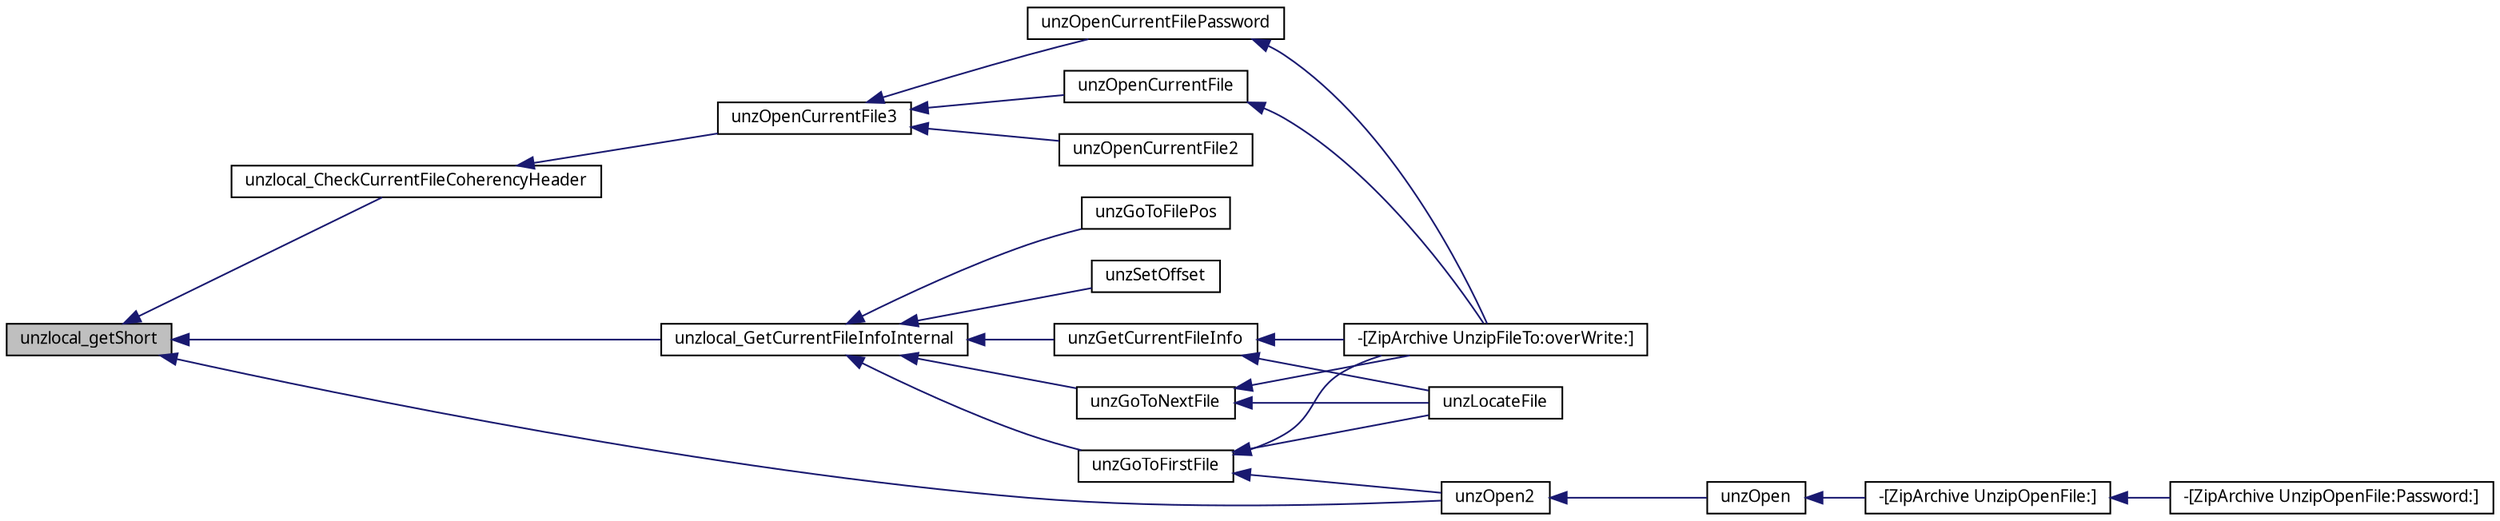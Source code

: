 digraph G
{
  edge [fontname="FreeSans.ttf",fontsize="10",labelfontname="FreeSans.ttf",labelfontsize="10"];
  node [fontname="FreeSans.ttf",fontsize="10",shape=record];
  rankdir=LR;
  Node1 [label="unzlocal_getShort",height=0.2,width=0.4,color="black", fillcolor="grey75", style="filled" fontcolor="black"];
  Node1 -> Node2 [dir=back,color="midnightblue",fontsize="10",style="solid",fontname="FreeSans.ttf"];
  Node2 [label="unzlocal_CheckCurrentFileCoherencyHeader",height=0.2,width=0.4,color="black", fillcolor="white", style="filled",URL="$unzip_8c.html#ae29f32a517b1bf71b222191636739fa6"];
  Node2 -> Node3 [dir=back,color="midnightblue",fontsize="10",style="solid",fontname="FreeSans.ttf"];
  Node3 [label="unzOpenCurrentFile3",height=0.2,width=0.4,color="black", fillcolor="white", style="filled",URL="$unzip_8c.html#a5eb86267fb9a5e4f52a123df606b2af5"];
  Node3 -> Node4 [dir=back,color="midnightblue",fontsize="10",style="solid",fontname="FreeSans.ttf"];
  Node4 [label="unzOpenCurrentFile",height=0.2,width=0.4,color="black", fillcolor="white", style="filled",URL="$unzip_8c.html#a65deebb4ecb3ba110c343c21a4cd9a75"];
  Node4 -> Node5 [dir=back,color="midnightblue",fontsize="10",style="solid",fontname="FreeSans.ttf"];
  Node5 [label="-[ZipArchive UnzipFileTo:overWrite:]",height=0.2,width=0.4,color="black", fillcolor="white", style="filled",URL="$interface_zip_archive.html#ad79876ed74b33c3878575e223b7dcd92"];
  Node3 -> Node6 [dir=back,color="midnightblue",fontsize="10",style="solid",fontname="FreeSans.ttf"];
  Node6 [label="unzOpenCurrentFile2",height=0.2,width=0.4,color="black", fillcolor="white", style="filled",URL="$unzip_8c.html#a5881cddc4d4941ff604508ee4a564c25"];
  Node3 -> Node7 [dir=back,color="midnightblue",fontsize="10",style="solid",fontname="FreeSans.ttf"];
  Node7 [label="unzOpenCurrentFilePassword",height=0.2,width=0.4,color="black", fillcolor="white", style="filled",URL="$unzip_8c.html#a0c26b010e6cf7e58cd558426f280fa98"];
  Node7 -> Node5 [dir=back,color="midnightblue",fontsize="10",style="solid",fontname="FreeSans.ttf"];
  Node1 -> Node8 [dir=back,color="midnightblue",fontsize="10",style="solid",fontname="FreeSans.ttf"];
  Node8 [label="unzlocal_GetCurrentFileInfoInternal",height=0.2,width=0.4,color="black", fillcolor="white", style="filled",URL="$unzip_8c.html#a63347eee791bfbd6f1c65ade6d487cf6"];
  Node8 -> Node9 [dir=back,color="midnightblue",fontsize="10",style="solid",fontname="FreeSans.ttf"];
  Node9 [label="unzGetCurrentFileInfo",height=0.2,width=0.4,color="black", fillcolor="white", style="filled",URL="$unzip_8c.html#ac99166540260b60340f4787af0a90029"];
  Node9 -> Node5 [dir=back,color="midnightblue",fontsize="10",style="solid",fontname="FreeSans.ttf"];
  Node9 -> Node10 [dir=back,color="midnightblue",fontsize="10",style="solid",fontname="FreeSans.ttf"];
  Node10 [label="unzLocateFile",height=0.2,width=0.4,color="black", fillcolor="white", style="filled",URL="$unzip_8c.html#a22730edef5a8a98b367bb30a0d619608"];
  Node8 -> Node11 [dir=back,color="midnightblue",fontsize="10",style="solid",fontname="FreeSans.ttf"];
  Node11 [label="unzGoToFilePos",height=0.2,width=0.4,color="black", fillcolor="white", style="filled",URL="$unzip_8h.html#a67559097ba938e4e85257da3fc6d827d"];
  Node8 -> Node12 [dir=back,color="midnightblue",fontsize="10",style="solid",fontname="FreeSans.ttf"];
  Node12 [label="unzGoToFirstFile",height=0.2,width=0.4,color="black", fillcolor="white", style="filled",URL="$unzip_8c.html#a54821c0b6da683800164a56f2ae14f33"];
  Node12 -> Node5 [dir=back,color="midnightblue",fontsize="10",style="solid",fontname="FreeSans.ttf"];
  Node12 -> Node10 [dir=back,color="midnightblue",fontsize="10",style="solid",fontname="FreeSans.ttf"];
  Node12 -> Node13 [dir=back,color="midnightblue",fontsize="10",style="solid",fontname="FreeSans.ttf"];
  Node13 [label="unzOpen2",height=0.2,width=0.4,color="black", fillcolor="white", style="filled",URL="$unzip_8c.html#a899fa69e894354e48aab8869e13fd396"];
  Node13 -> Node14 [dir=back,color="midnightblue",fontsize="10",style="solid",fontname="FreeSans.ttf"];
  Node14 [label="unzOpen",height=0.2,width=0.4,color="black", fillcolor="white", style="filled",URL="$unzip_8c.html#a614a4ee72e9055e5657d28487c2a7936"];
  Node14 -> Node15 [dir=back,color="midnightblue",fontsize="10",style="solid",fontname="FreeSans.ttf"];
  Node15 [label="-[ZipArchive UnzipOpenFile:]",height=0.2,width=0.4,color="black", fillcolor="white", style="filled",URL="$interface_zip_archive.html#aa4f284add191dc8f72575e393ff27c20"];
  Node15 -> Node16 [dir=back,color="midnightblue",fontsize="10",style="solid",fontname="FreeSans.ttf"];
  Node16 [label="-[ZipArchive UnzipOpenFile:Password:]",height=0.2,width=0.4,color="black", fillcolor="white", style="filled",URL="$interface_zip_archive.html#a0e1d98b7cbb21c7282009fb461a72122"];
  Node8 -> Node17 [dir=back,color="midnightblue",fontsize="10",style="solid",fontname="FreeSans.ttf"];
  Node17 [label="unzGoToNextFile",height=0.2,width=0.4,color="black", fillcolor="white", style="filled",URL="$unzip_8c.html#acb457ebeaee7cb850c11a4a3d4b58201"];
  Node17 -> Node5 [dir=back,color="midnightblue",fontsize="10",style="solid",fontname="FreeSans.ttf"];
  Node17 -> Node10 [dir=back,color="midnightblue",fontsize="10",style="solid",fontname="FreeSans.ttf"];
  Node8 -> Node18 [dir=back,color="midnightblue",fontsize="10",style="solid",fontname="FreeSans.ttf"];
  Node18 [label="unzSetOffset",height=0.2,width=0.4,color="black", fillcolor="white", style="filled",URL="$unzip_8h.html#a12c4062aa3dae4cddf7527c3caf8c519"];
  Node1 -> Node13 [dir=back,color="midnightblue",fontsize="10",style="solid",fontname="FreeSans.ttf"];
}
